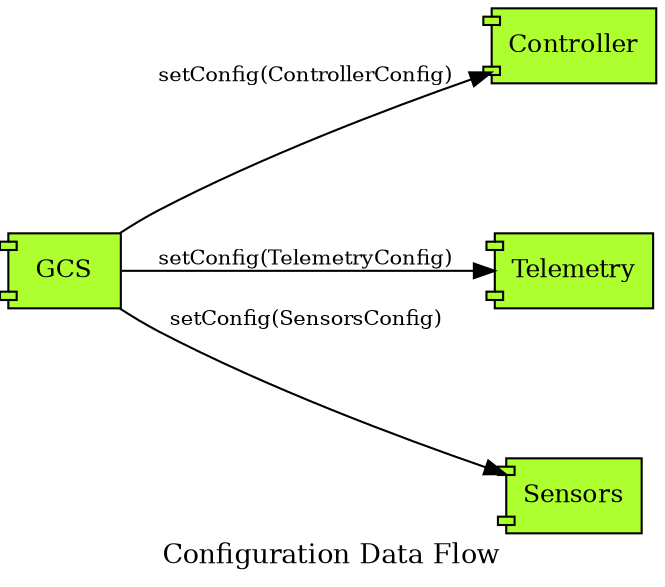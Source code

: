 digraph G {
    // Graph attributes
    rankdir=LR;
    nodesep = 1.0;
    fontsize = 13;
    label = "Configuration Data Flow";

    // Node attributes
    node [ shape="component", fontsize=12, style=filled, fillcolor=greenyellow ];

    // Edge attributes
    edge [ fontsize=10 ];

    // Graph definition
    GCS -> Controller [ label="setConfig(ControllerConfig)" ];
    GCS -> Telemetry [ label="setConfig(TelemetryConfig)" ];
    GCS -> Sensors [ label="setConfig(SensorsConfig)" ];
}

